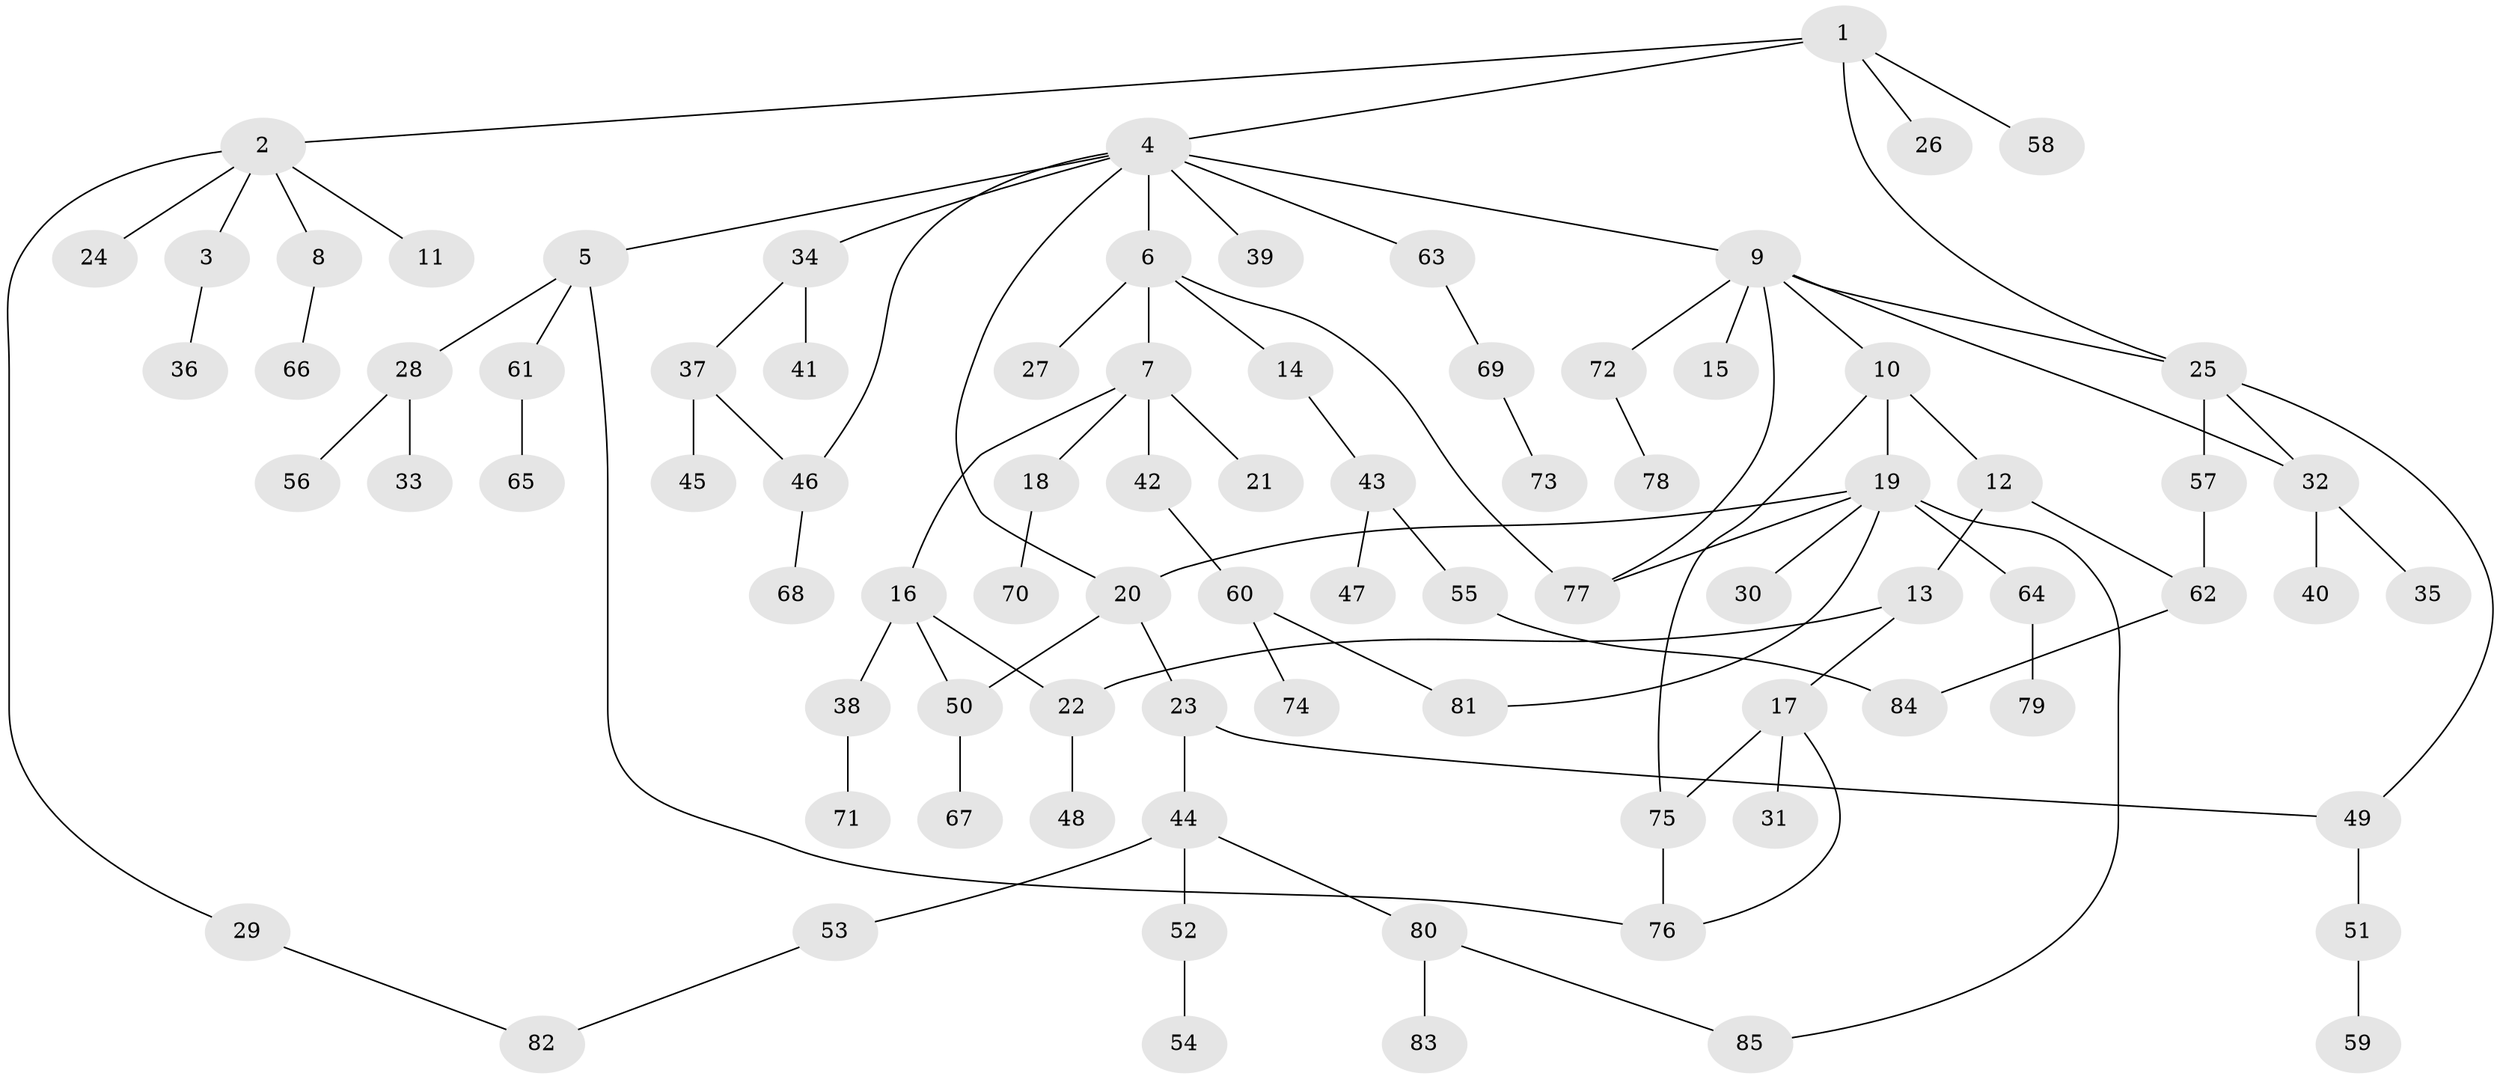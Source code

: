 // Generated by graph-tools (version 1.1) at 2025/10/02/27/25 16:10:53]
// undirected, 85 vertices, 101 edges
graph export_dot {
graph [start="1"]
  node [color=gray90,style=filled];
  1;
  2;
  3;
  4;
  5;
  6;
  7;
  8;
  9;
  10;
  11;
  12;
  13;
  14;
  15;
  16;
  17;
  18;
  19;
  20;
  21;
  22;
  23;
  24;
  25;
  26;
  27;
  28;
  29;
  30;
  31;
  32;
  33;
  34;
  35;
  36;
  37;
  38;
  39;
  40;
  41;
  42;
  43;
  44;
  45;
  46;
  47;
  48;
  49;
  50;
  51;
  52;
  53;
  54;
  55;
  56;
  57;
  58;
  59;
  60;
  61;
  62;
  63;
  64;
  65;
  66;
  67;
  68;
  69;
  70;
  71;
  72;
  73;
  74;
  75;
  76;
  77;
  78;
  79;
  80;
  81;
  82;
  83;
  84;
  85;
  1 -- 2;
  1 -- 4;
  1 -- 26;
  1 -- 58;
  1 -- 25;
  2 -- 3;
  2 -- 8;
  2 -- 11;
  2 -- 24;
  2 -- 29;
  3 -- 36;
  4 -- 5;
  4 -- 6;
  4 -- 9;
  4 -- 34;
  4 -- 39;
  4 -- 46;
  4 -- 63;
  4 -- 20;
  5 -- 28;
  5 -- 61;
  5 -- 76;
  6 -- 7;
  6 -- 14;
  6 -- 27;
  6 -- 77;
  7 -- 16;
  7 -- 18;
  7 -- 21;
  7 -- 42;
  8 -- 66;
  9 -- 10;
  9 -- 15;
  9 -- 25;
  9 -- 32;
  9 -- 72;
  9 -- 77;
  10 -- 12;
  10 -- 19;
  10 -- 75;
  12 -- 13;
  12 -- 62;
  13 -- 17;
  13 -- 22;
  14 -- 43;
  16 -- 38;
  16 -- 50;
  16 -- 22;
  17 -- 31;
  17 -- 75;
  17 -- 76;
  18 -- 70;
  19 -- 20;
  19 -- 30;
  19 -- 64;
  19 -- 77;
  19 -- 81;
  19 -- 85;
  20 -- 23;
  20 -- 50;
  22 -- 48;
  23 -- 44;
  23 -- 49;
  25 -- 49;
  25 -- 57;
  25 -- 32;
  28 -- 33;
  28 -- 56;
  29 -- 82;
  32 -- 35;
  32 -- 40;
  34 -- 37;
  34 -- 41;
  37 -- 45;
  37 -- 46;
  38 -- 71;
  42 -- 60;
  43 -- 47;
  43 -- 55;
  44 -- 52;
  44 -- 53;
  44 -- 80;
  46 -- 68;
  49 -- 51;
  50 -- 67;
  51 -- 59;
  52 -- 54;
  53 -- 82;
  55 -- 84;
  57 -- 62;
  60 -- 74;
  60 -- 81;
  61 -- 65;
  62 -- 84;
  63 -- 69;
  64 -- 79;
  69 -- 73;
  72 -- 78;
  75 -- 76;
  80 -- 83;
  80 -- 85;
}
